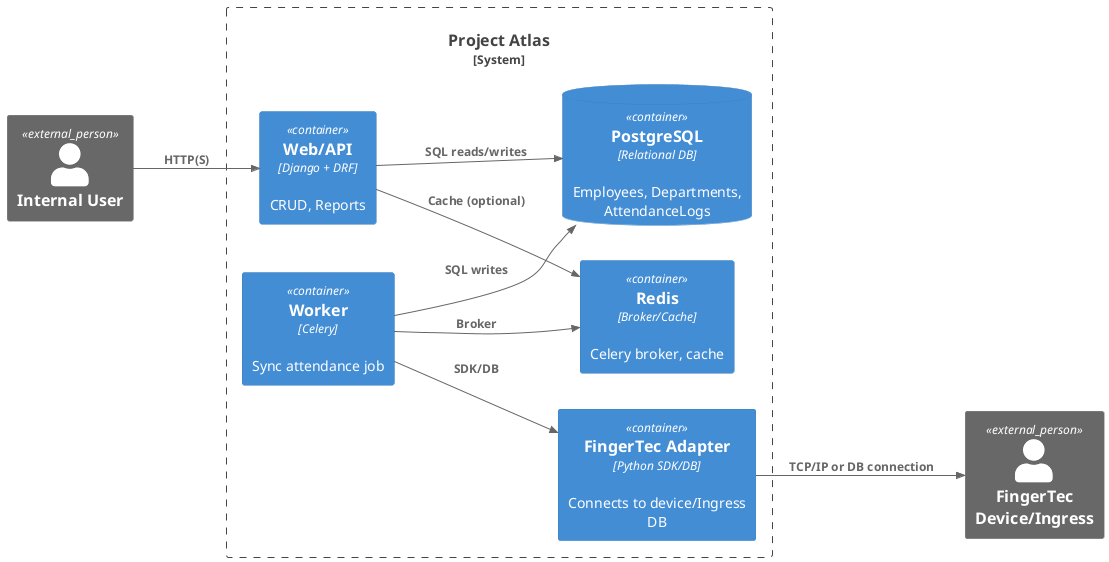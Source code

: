 @startuml
!include <C4/C4_Container>

LAYOUT_LEFT_RIGHT()

Person_Ext(User, "Internal User")
System_Boundary(Atlas, "Project Atlas") {
  Container(Web, "Web/API", "Django + DRF", "CRUD, Reports")
  Container(Worker, "Worker", "Celery", "Sync attendance job")
  ContainerDb(DB, "PostgreSQL", "Relational DB", "Employees, Departments, AttendanceLogs")
  Container(Redis, "Redis", "Broker/Cache", "Celery broker, cache")
  Container(Integration, "FingerTec Adapter", "Python SDK/DB", "Connects to device/Ingress DB")
}
Person_Ext(FingerTec, "FingerTec Device/Ingress")

Rel(User, Web, "HTTP(S)")
Rel(Worker, Integration, "SDK/DB")
Rel(Worker, DB, "SQL writes")
Rel(Web, DB, "SQL reads/writes")
Rel(Worker, Redis, "Broker")
Rel(Web, Redis, "Cache (optional)")
Rel(Integration, FingerTec, "TCP/IP or DB connection")

@enduml